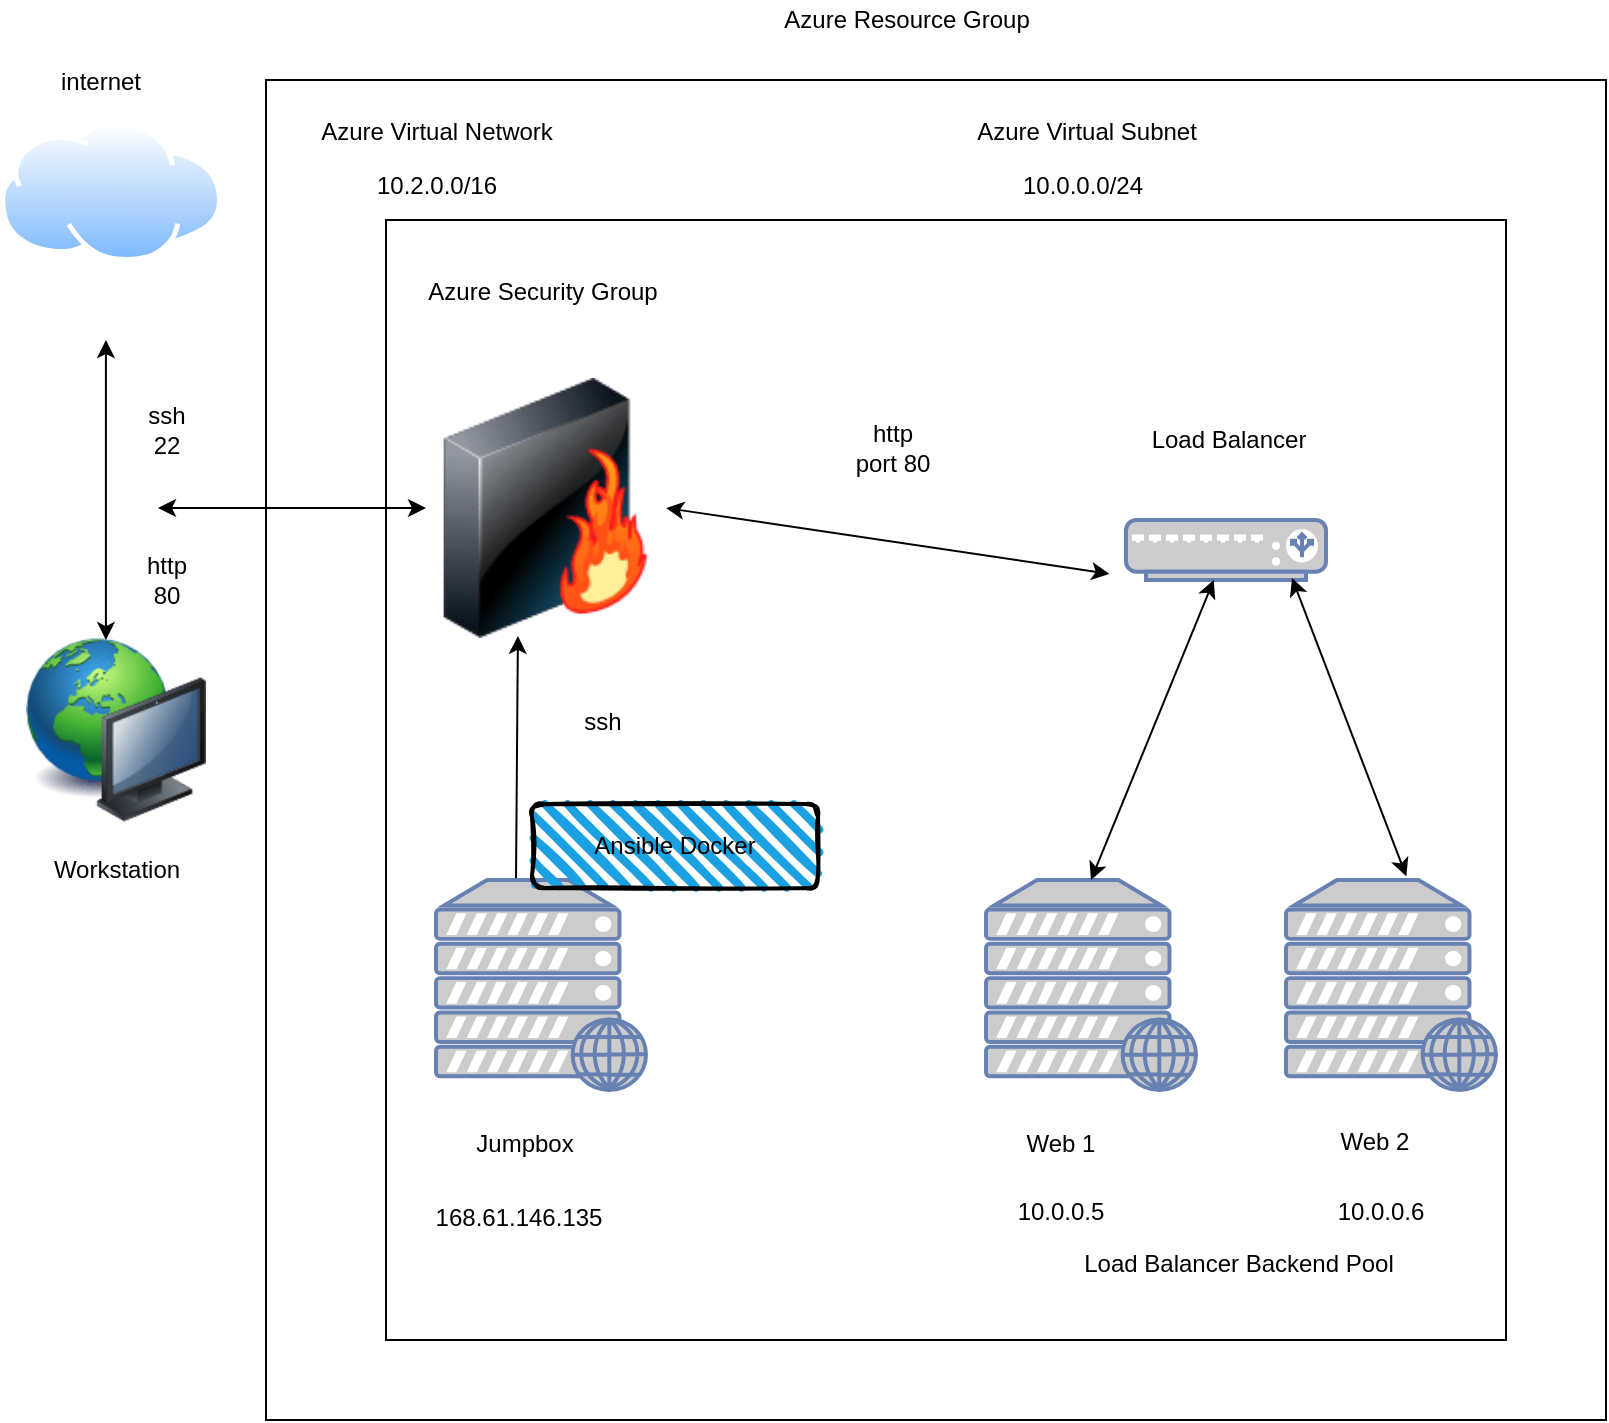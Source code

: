 <mxfile version="15.9.6" type="google"><diagram id="NeA1fSwu0W6R0H6Z4ObW" name="Page-1"><mxGraphModel dx="1304" dy="567" grid="0" gridSize="10" guides="1" tooltips="1" connect="1" arrows="1" fold="1" page="1" pageScale="1" pageWidth="850" pageHeight="1100" math="0" shadow="0"><root><mxCell id="0"/><mxCell id="1" parent="0"/><mxCell id="6-Anb93ugYvTtdj-F03--10" value="" style="image;html=1;image=img/lib/clip_art/computers/Network_128x128.png" parent="1" vertex="1"><mxGeometry x="40" y="460" width="90" height="110" as="geometry"/></mxCell><mxCell id="6-Anb93ugYvTtdj-F03--14" style="edgeStyle=orthogonalEdgeStyle;rounded=0;orthogonalLoop=1;jettySize=auto;html=1;" parent="1" edge="1"><mxGeometry relative="1" as="geometry"><mxPoint x="460" y="740" as="targetPoint"/><mxPoint x="460" y="760" as="sourcePoint"/></mxGeometry></mxCell><mxCell id="6-Anb93ugYvTtdj-F03--13" value="" style="whiteSpace=wrap;html=1;aspect=fixed;" parent="1" vertex="1"><mxGeometry x="160" y="190" width="670" height="670" as="geometry"/></mxCell><mxCell id="6-Anb93ugYvTtdj-F03--15" value="" style="whiteSpace=wrap;html=1;aspect=fixed;direction=south;" parent="1" vertex="1"><mxGeometry x="220" y="260" width="560" height="560" as="geometry"/></mxCell><mxCell id="6-Anb93ugYvTtdj-F03--11" value="" style="image;html=1;image=img/lib/clip_art/networking/Firewall-page1_128x128.png" parent="1" vertex="1"><mxGeometry x="240" y="339" width="120" height="130" as="geometry"/></mxCell><mxCell id="6-Anb93ugYvTtdj-F03--8" value="" style="fontColor=#0066CC;verticalAlign=top;verticalLabelPosition=bottom;labelPosition=center;align=center;html=1;outlineConnect=0;fillColor=#CCCCCC;strokeColor=#6881B3;gradientColor=none;gradientDirection=north;strokeWidth=2;shape=mxgraph.networks.load_balancer;" parent="1" vertex="1"><mxGeometry x="590" y="410" width="100" height="30" as="geometry"/></mxCell><mxCell id="6-Anb93ugYvTtdj-F03--18" value="" style="fontColor=#0066CC;verticalAlign=top;verticalLabelPosition=bottom;labelPosition=center;align=center;html=1;outlineConnect=0;fillColor=#CCCCCC;strokeColor=#6881B3;gradientColor=none;gradientDirection=north;strokeWidth=2;shape=mxgraph.networks.web_server;" parent="1" vertex="1"><mxGeometry x="245" y="590" width="105" height="105" as="geometry"/></mxCell><mxCell id="6-Anb93ugYvTtdj-F03--19" value="" style="fontColor=#0066CC;verticalAlign=top;verticalLabelPosition=bottom;labelPosition=center;align=center;html=1;outlineConnect=0;fillColor=#CCCCCC;strokeColor=#6881B3;gradientColor=none;gradientDirection=north;strokeWidth=2;shape=mxgraph.networks.web_server;" parent="1" vertex="1"><mxGeometry x="520" y="590" width="105" height="105" as="geometry"/></mxCell><mxCell id="6-Anb93ugYvTtdj-F03--20" value="" style="fontColor=#0066CC;verticalAlign=top;verticalLabelPosition=bottom;labelPosition=center;align=center;html=1;outlineConnect=0;fillColor=#CCCCCC;strokeColor=#6881B3;gradientColor=none;gradientDirection=north;strokeWidth=2;shape=mxgraph.networks.web_server;" parent="1" vertex="1"><mxGeometry x="670" y="590" width="105" height="105" as="geometry"/></mxCell><mxCell id="6-Anb93ugYvTtdj-F03--28" value="" style="endArrow=classic;startArrow=classic;html=1;rounded=0;entryX=0.458;entryY=1;entryDx=0;entryDy=0;entryPerimeter=0;exitX=0.444;exitY=0.091;exitDx=0;exitDy=0;exitPerimeter=0;" parent="1" source="6-Anb93ugYvTtdj-F03--10" edge="1"><mxGeometry width="50" height="50" relative="1" as="geometry"><mxPoint x="480" y="520" as="sourcePoint"/><mxPoint x="79.96" y="320" as="targetPoint"/></mxGeometry></mxCell><mxCell id="6-Anb93ugYvTtdj-F03--44" value="Azure Resource Group" style="text;html=1;resizable=0;autosize=1;align=center;verticalAlign=middle;points=[];fillColor=none;strokeColor=none;rounded=0;" parent="1" vertex="1"><mxGeometry x="410" y="150" width="140" height="20" as="geometry"/></mxCell><mxCell id="6-Anb93ugYvTtdj-F03--46" value="" style="aspect=fixed;perimeter=ellipsePerimeter;html=1;align=center;shadow=0;dashed=0;spacingTop=3;image;image=img/lib/active_directory/internet_cloud.svg;" parent="1" vertex="1"><mxGeometry x="27" y="211" width="111.11" height="70" as="geometry"/></mxCell><mxCell id="6-Anb93ugYvTtdj-F03--47" value="internet" style="text;html=1;resizable=0;autosize=1;align=center;verticalAlign=middle;points=[];fillColor=none;strokeColor=none;rounded=0;" parent="1" vertex="1"><mxGeometry x="47" y="181" width="60" height="20" as="geometry"/></mxCell><mxCell id="6-Anb93ugYvTtdj-F03--48" value="ssh&lt;br&gt;22" style="text;html=1;resizable=0;autosize=1;align=center;verticalAlign=middle;points=[];fillColor=none;strokeColor=none;rounded=0;" parent="1" vertex="1"><mxGeometry x="95" y="350" width="30" height="30" as="geometry"/></mxCell><mxCell id="6-Anb93ugYvTtdj-F03--49" value="http&lt;br&gt;80" style="text;html=1;resizable=0;autosize=1;align=center;verticalAlign=middle;points=[];fillColor=none;strokeColor=none;rounded=0;" parent="1" vertex="1"><mxGeometry x="90" y="425" width="40" height="30" as="geometry"/></mxCell><mxCell id="6-Anb93ugYvTtdj-F03--50" value="Workstation" style="text;html=1;resizable=0;autosize=1;align=center;verticalAlign=middle;points=[];fillColor=none;strokeColor=none;rounded=0;" parent="1" vertex="1"><mxGeometry x="45" y="575" width="80" height="20" as="geometry"/></mxCell><mxCell id="6-Anb93ugYvTtdj-F03--51" value="Azure Security Group" style="text;html=1;resizable=0;autosize=1;align=center;verticalAlign=middle;points=[];fillColor=none;strokeColor=none;rounded=0;" parent="1" vertex="1"><mxGeometry x="235" y="287" width="125" height="18" as="geometry"/></mxCell><mxCell id="6-Anb93ugYvTtdj-F03--57" value="Load Balancer" style="text;html=1;resizable=0;autosize=1;align=center;verticalAlign=middle;points=[];fillColor=none;strokeColor=none;rounded=0;" parent="1" vertex="1"><mxGeometry x="597" y="361" width="87" height="18" as="geometry"/></mxCell><mxCell id="6-Anb93ugYvTtdj-F03--58" value="Jumpbox" style="text;html=1;resizable=0;autosize=1;align=center;verticalAlign=middle;points=[];fillColor=none;strokeColor=none;rounded=0;" parent="1" vertex="1"><mxGeometry x="259" y="713" width="59" height="18" as="geometry"/></mxCell><mxCell id="6-Anb93ugYvTtdj-F03--59" value="Web 1" style="text;html=1;resizable=0;autosize=1;align=center;verticalAlign=middle;points=[];fillColor=none;strokeColor=none;rounded=0;" parent="1" vertex="1"><mxGeometry x="535" y="713" width="44" height="18" as="geometry"/></mxCell><mxCell id="6-Anb93ugYvTtdj-F03--60" value="Web 2" style="text;html=1;resizable=0;autosize=1;align=center;verticalAlign=middle;points=[];fillColor=none;strokeColor=none;rounded=0;" parent="1" vertex="1"><mxGeometry x="692" y="712" width="44" height="18" as="geometry"/></mxCell><mxCell id="6OKtY9WXSc8sK9hwI2wV-3" value="" style="endArrow=classic;html=1;rounded=0;exitX=0.381;exitY=-0.01;exitDx=0;exitDy=0;exitPerimeter=0;entryX=0.383;entryY=0.992;entryDx=0;entryDy=0;entryPerimeter=0;" parent="1" source="6-Anb93ugYvTtdj-F03--18" target="6-Anb93ugYvTtdj-F03--11" edge="1"><mxGeometry width="50" height="50" relative="1" as="geometry"><mxPoint x="399" y="554" as="sourcePoint"/><mxPoint x="449" y="504" as="targetPoint"/></mxGeometry></mxCell><mxCell id="6OKtY9WXSc8sK9hwI2wV-10" value="" style="endArrow=classic;startArrow=classic;html=1;rounded=0;exitX=0.5;exitY=0;exitDx=0;exitDy=0;exitPerimeter=0;" parent="1" source="6-Anb93ugYvTtdj-F03--19" target="6-Anb93ugYvTtdj-F03--8" edge="1"><mxGeometry width="50" height="50" relative="1" as="geometry"><mxPoint x="399" y="554" as="sourcePoint"/><mxPoint x="449" y="504" as="targetPoint"/></mxGeometry></mxCell><mxCell id="6OKtY9WXSc8sK9hwI2wV-11" value="" style="endArrow=classic;startArrow=classic;html=1;rounded=0;entryX=0.586;entryY=0.089;entryDx=0;entryDy=0;entryPerimeter=0;exitX=0.83;exitY=0.967;exitDx=0;exitDy=0;exitPerimeter=0;" parent="1" source="6-Anb93ugYvTtdj-F03--8" target="6-Anb93ugYvTtdj-F03--15" edge="1"><mxGeometry width="50" height="50" relative="1" as="geometry"><mxPoint x="399" y="554" as="sourcePoint"/><mxPoint x="449" y="504" as="targetPoint"/></mxGeometry></mxCell><mxCell id="6OKtY9WXSc8sK9hwI2wV-12" value="ssh" style="text;html=1;resizable=0;autosize=1;align=center;verticalAlign=middle;points=[];fillColor=none;strokeColor=none;rounded=0;" parent="1" vertex="1"><mxGeometry x="313" y="502" width="29" height="18" as="geometry"/></mxCell><mxCell id="6OKtY9WXSc8sK9hwI2wV-13" value="10.0.0.5" style="text;html=1;resizable=0;autosize=1;align=center;verticalAlign=middle;points=[];fillColor=none;strokeColor=none;rounded=0;" parent="1" vertex="1"><mxGeometry x="530.5" y="747" width="53" height="18" as="geometry"/></mxCell><mxCell id="6OKtY9WXSc8sK9hwI2wV-14" value="10.0.0.6" style="text;html=1;resizable=0;autosize=1;align=center;verticalAlign=middle;points=[];fillColor=none;strokeColor=none;rounded=0;" parent="1" vertex="1"><mxGeometry x="690" y="747" width="53" height="18" as="geometry"/></mxCell><mxCell id="6OKtY9WXSc8sK9hwI2wV-15" value="168.61.146.135" style="text;html=1;resizable=0;autosize=1;align=center;verticalAlign=middle;points=[];fillColor=none;strokeColor=none;rounded=0;" parent="1" vertex="1"><mxGeometry x="239" y="750" width="93" height="18" as="geometry"/></mxCell><mxCell id="6OKtY9WXSc8sK9hwI2wV-16" value="" style="endArrow=classic;startArrow=classic;html=1;rounded=0;entryX=0;entryY=0.5;entryDx=0;entryDy=0;" parent="1" target="6-Anb93ugYvTtdj-F03--11" edge="1"><mxGeometry width="50" height="50" relative="1" as="geometry"><mxPoint x="106" y="404" as="sourcePoint"/><mxPoint x="566" y="449" as="targetPoint"/></mxGeometry></mxCell><mxCell id="6OKtY9WXSc8sK9hwI2wV-17" value="" style="endArrow=classic;startArrow=classic;html=1;rounded=0;entryX=0.316;entryY=0.354;entryDx=0;entryDy=0;entryPerimeter=0;exitX=1;exitY=0.5;exitDx=0;exitDy=0;" parent="1" source="6-Anb93ugYvTtdj-F03--11" target="6-Anb93ugYvTtdj-F03--15" edge="1"><mxGeometry width="50" height="50" relative="1" as="geometry"><mxPoint x="516" y="499" as="sourcePoint"/><mxPoint x="566" y="449" as="targetPoint"/></mxGeometry></mxCell><mxCell id="6OKtY9WXSc8sK9hwI2wV-18" value="http&lt;br&gt;port 80" style="text;html=1;resizable=0;autosize=1;align=center;verticalAlign=middle;points=[];fillColor=none;strokeColor=none;rounded=0;" parent="1" vertex="1"><mxGeometry x="449" y="358" width="47" height="32" as="geometry"/></mxCell><mxCell id="6OKtY9WXSc8sK9hwI2wV-19" value="Ansible Docker" style="rounded=1;whiteSpace=wrap;html=1;strokeWidth=2;fillWeight=4;hachureGap=8;hachureAngle=45;fillColor=#1ba1e2;sketch=1;" parent="1" vertex="1"><mxGeometry x="293" y="552" width="143" height="42" as="geometry"/></mxCell><mxCell id="6OKtY9WXSc8sK9hwI2wV-21" value="Azure Virtual Network" style="text;html=1;resizable=0;autosize=1;align=center;verticalAlign=middle;points=[];fillColor=none;strokeColor=none;rounded=0;" parent="1" vertex="1"><mxGeometry x="182" y="207" width="126" height="18" as="geometry"/></mxCell><mxCell id="6OKtY9WXSc8sK9hwI2wV-22" value="10.2.0.0/16" style="text;html=1;resizable=0;autosize=1;align=center;verticalAlign=middle;points=[];fillColor=none;strokeColor=none;rounded=0;" parent="1" vertex="1"><mxGeometry x="210" y="234" width="70" height="18" as="geometry"/></mxCell><mxCell id="6OKtY9WXSc8sK9hwI2wV-23" value="Azure Virtual Subnet&lt;br&gt;" style="text;html=1;resizable=0;autosize=1;align=center;verticalAlign=middle;points=[];fillColor=none;strokeColor=none;rounded=0;" parent="1" vertex="1"><mxGeometry x="510" y="207" width="120" height="18" as="geometry"/></mxCell><mxCell id="6OKtY9WXSc8sK9hwI2wV-24" value="10.0.0.0/24" style="text;html=1;resizable=0;autosize=1;align=center;verticalAlign=middle;points=[];fillColor=none;strokeColor=none;rounded=0;" parent="1" vertex="1"><mxGeometry x="533" y="234" width="70" height="18" as="geometry"/></mxCell><mxCell id="i8C08uOy-heoJ1tZFkEl-1" value="Load Balancer Backend Pool" style="text;html=1;resizable=0;autosize=1;align=center;verticalAlign=middle;points=[];fillColor=none;strokeColor=none;rounded=0;" vertex="1" parent="1"><mxGeometry x="563" y="773" width="165" height="18" as="geometry"/></mxCell></root></mxGraphModel></diagram></mxfile>